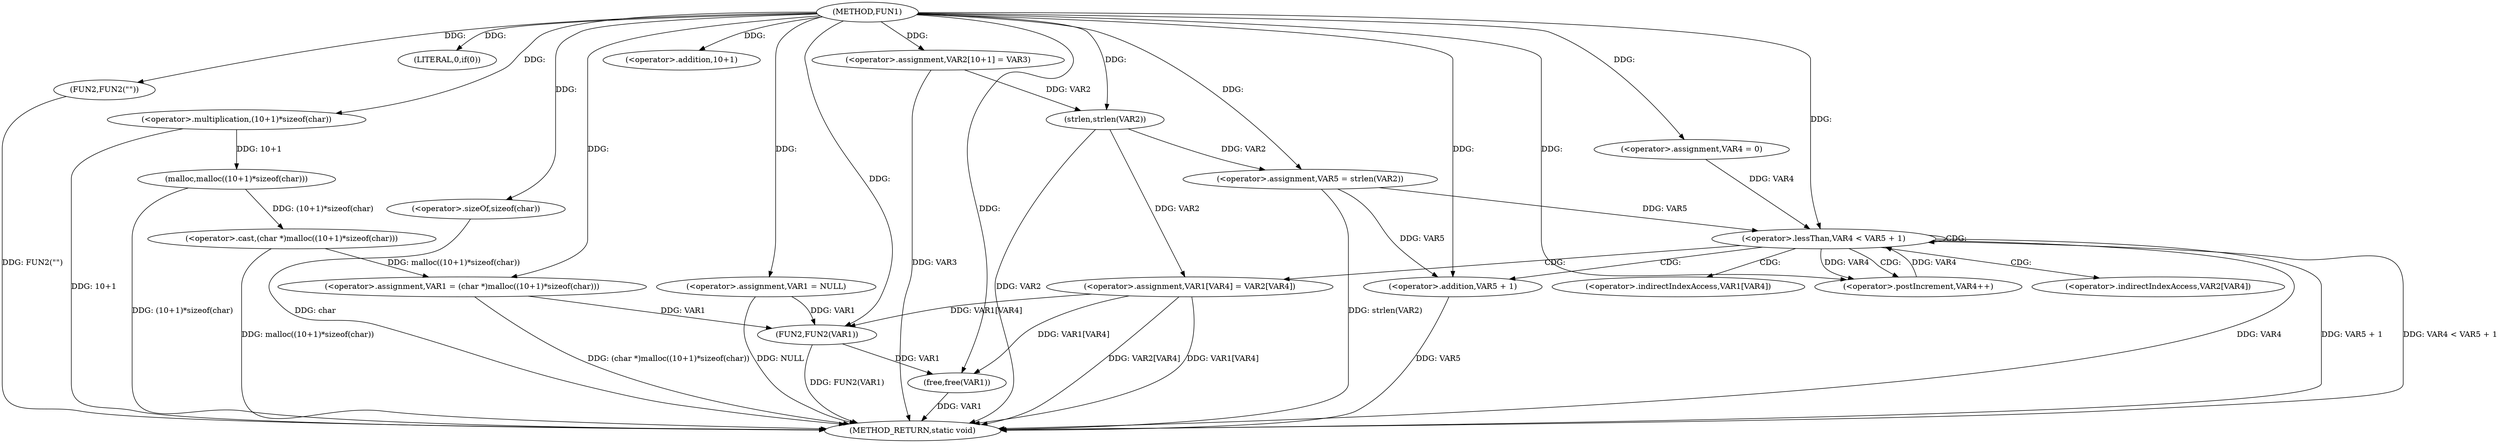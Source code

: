 digraph FUN1 {  
"1000100" [label = "(METHOD,FUN1)" ]
"1000158" [label = "(METHOD_RETURN,static void)" ]
"1000103" [label = "(<operator>.assignment,VAR1 = NULL)" ]
"1000107" [label = "(LITERAL,0,if(0))" ]
"1000109" [label = "(FUN2,FUN2(\"\"))" ]
"1000113" [label = "(<operator>.assignment,VAR1 = (char *)malloc((10+1)*sizeof(char)))" ]
"1000115" [label = "(<operator>.cast,(char *)malloc((10+1)*sizeof(char)))" ]
"1000117" [label = "(malloc,malloc((10+1)*sizeof(char)))" ]
"1000118" [label = "(<operator>.multiplication,(10+1)*sizeof(char))" ]
"1000119" [label = "(<operator>.addition,10+1)" ]
"1000122" [label = "(<operator>.sizeOf,sizeof(char))" ]
"1000126" [label = "(<operator>.assignment,VAR2[10+1] = VAR3)" ]
"1000131" [label = "(<operator>.assignment,VAR5 = strlen(VAR2))" ]
"1000133" [label = "(strlen,strlen(VAR2))" ]
"1000136" [label = "(<operator>.assignment,VAR4 = 0)" ]
"1000139" [label = "(<operator>.lessThan,VAR4 < VAR5 + 1)" ]
"1000141" [label = "(<operator>.addition,VAR5 + 1)" ]
"1000144" [label = "(<operator>.postIncrement,VAR4++)" ]
"1000147" [label = "(<operator>.assignment,VAR1[VAR4] = VAR2[VAR4])" ]
"1000154" [label = "(FUN2,FUN2(VAR1))" ]
"1000156" [label = "(free,free(VAR1))" ]
"1000148" [label = "(<operator>.indirectIndexAccess,VAR1[VAR4])" ]
"1000151" [label = "(<operator>.indirectIndexAccess,VAR2[VAR4])" ]
  "1000115" -> "1000158"  [ label = "DDG: malloc((10+1)*sizeof(char))"] 
  "1000141" -> "1000158"  [ label = "DDG: VAR5"] 
  "1000147" -> "1000158"  [ label = "DDG: VAR2[VAR4]"] 
  "1000156" -> "1000158"  [ label = "DDG: VAR1"] 
  "1000103" -> "1000158"  [ label = "DDG: NULL"] 
  "1000139" -> "1000158"  [ label = "DDG: VAR4"] 
  "1000113" -> "1000158"  [ label = "DDG: (char *)malloc((10+1)*sizeof(char))"] 
  "1000147" -> "1000158"  [ label = "DDG: VAR1[VAR4]"] 
  "1000117" -> "1000158"  [ label = "DDG: (10+1)*sizeof(char)"] 
  "1000131" -> "1000158"  [ label = "DDG: strlen(VAR2)"] 
  "1000154" -> "1000158"  [ label = "DDG: FUN2(VAR1)"] 
  "1000118" -> "1000158"  [ label = "DDG: 10+1"] 
  "1000109" -> "1000158"  [ label = "DDG: FUN2(\"\")"] 
  "1000122" -> "1000158"  [ label = "DDG: char"] 
  "1000139" -> "1000158"  [ label = "DDG: VAR5 + 1"] 
  "1000139" -> "1000158"  [ label = "DDG: VAR4 < VAR5 + 1"] 
  "1000133" -> "1000158"  [ label = "DDG: VAR2"] 
  "1000126" -> "1000158"  [ label = "DDG: VAR3"] 
  "1000100" -> "1000103"  [ label = "DDG: "] 
  "1000100" -> "1000107"  [ label = "DDG: "] 
  "1000100" -> "1000109"  [ label = "DDG: "] 
  "1000115" -> "1000113"  [ label = "DDG: malloc((10+1)*sizeof(char))"] 
  "1000100" -> "1000113"  [ label = "DDG: "] 
  "1000117" -> "1000115"  [ label = "DDG: (10+1)*sizeof(char)"] 
  "1000118" -> "1000117"  [ label = "DDG: 10+1"] 
  "1000100" -> "1000118"  [ label = "DDG: "] 
  "1000100" -> "1000119"  [ label = "DDG: "] 
  "1000100" -> "1000122"  [ label = "DDG: "] 
  "1000100" -> "1000126"  [ label = "DDG: "] 
  "1000133" -> "1000131"  [ label = "DDG: VAR2"] 
  "1000100" -> "1000131"  [ label = "DDG: "] 
  "1000126" -> "1000133"  [ label = "DDG: VAR2"] 
  "1000100" -> "1000133"  [ label = "DDG: "] 
  "1000100" -> "1000136"  [ label = "DDG: "] 
  "1000144" -> "1000139"  [ label = "DDG: VAR4"] 
  "1000136" -> "1000139"  [ label = "DDG: VAR4"] 
  "1000100" -> "1000139"  [ label = "DDG: "] 
  "1000131" -> "1000139"  [ label = "DDG: VAR5"] 
  "1000131" -> "1000141"  [ label = "DDG: VAR5"] 
  "1000100" -> "1000141"  [ label = "DDG: "] 
  "1000139" -> "1000144"  [ label = "DDG: VAR4"] 
  "1000100" -> "1000144"  [ label = "DDG: "] 
  "1000133" -> "1000147"  [ label = "DDG: VAR2"] 
  "1000103" -> "1000154"  [ label = "DDG: VAR1"] 
  "1000113" -> "1000154"  [ label = "DDG: VAR1"] 
  "1000147" -> "1000154"  [ label = "DDG: VAR1[VAR4]"] 
  "1000100" -> "1000154"  [ label = "DDG: "] 
  "1000154" -> "1000156"  [ label = "DDG: VAR1"] 
  "1000147" -> "1000156"  [ label = "DDG: VAR1[VAR4]"] 
  "1000100" -> "1000156"  [ label = "DDG: "] 
  "1000139" -> "1000141"  [ label = "CDG: "] 
  "1000139" -> "1000147"  [ label = "CDG: "] 
  "1000139" -> "1000151"  [ label = "CDG: "] 
  "1000139" -> "1000139"  [ label = "CDG: "] 
  "1000139" -> "1000148"  [ label = "CDG: "] 
  "1000139" -> "1000144"  [ label = "CDG: "] 
}
